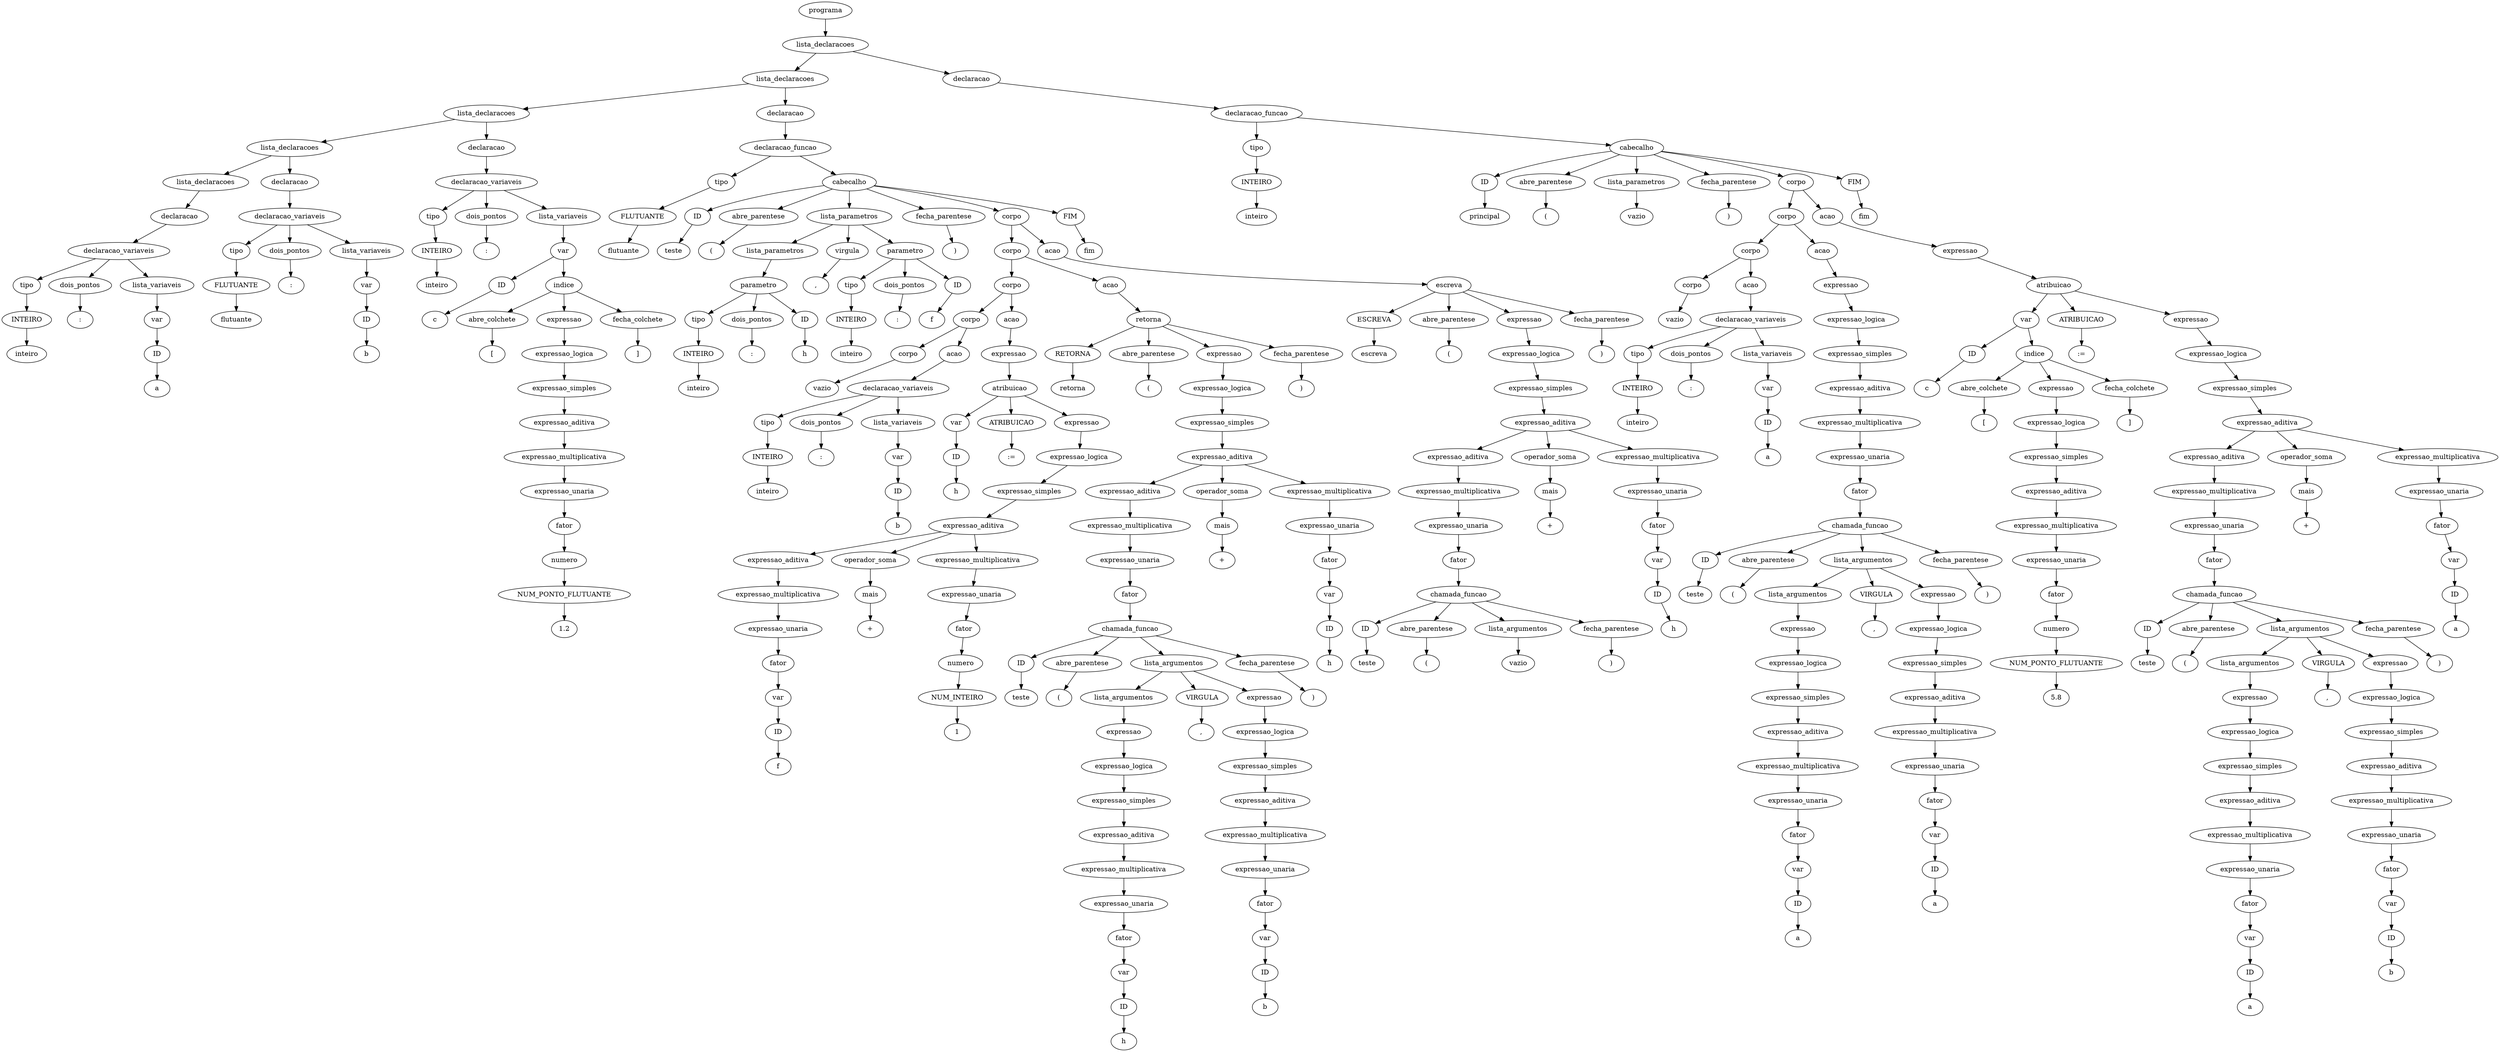 digraph tree {
    "0x7fa2ab0d6340" [label="programa"];
    "0x7fa2ab064430" [label="lista_declaracoes"];
    "0x7fa2ab0d6c70" [label="lista_declaracoes"];
    "0x7fa2ab180eb0" [label="lista_declaracoes"];
    "0x7fa2ab180cd0" [label="lista_declaracoes"];
    "0x7fa2ab20e9a0" [label="lista_declaracoes"];
    "0x7fa2ae5b4be0" [label="declaracao"];
    "0x7fa2ab20e8b0" [label="declaracao_variaveis"];
    "0x7fa2ab20e880" [label="tipo"];
    "0x7fa2ab20e940" [label="INTEIRO"];
    "0x7fa2ab20e910" [label="inteiro"];
    "0x7fa2ab20e700" [label="dois_pontos"];
    "0x7fa2ab180d60" [label=":"];
    "0x7fa2ab20ea30" [label="lista_variaveis"];
    "0x7fa2ab20ee50" [label="var"];
    "0x7fa2ab248160" [label="ID"];
    "0x7fa2ab180df0" [label="a"];
    "0x7fa2ab180c10" [label="declaracao"];
    "0x7fa2ab180b50" [label="declaracao_variaveis"];
    "0x7fa2ab180e20" [label="tipo"];
    "0x7fa2ab180b80" [label="FLUTUANTE"];
    "0x7fa2ab180d00" [label="flutuante"];
    "0x7fa2ab180fa0" [label="dois_pontos"];
    "0x7fa2ab180fd0" [label=":"];
    "0x7fa2ab180ca0" [label="lista_variaveis"];
    "0x7fa2ab180bb0" [label="var"];
    "0x7fa2ab180be0" [label="ID"];
    "0x7fa2ab180ee0" [label="b"];
    "0x7fa2ab180c70" [label="declaracao"];
    "0x7fa2ab0d6520" [label="declaracao_variaveis"];
    "0x7fa2ab20e8e0" [label="tipo"];
    "0x7fa2ab20ea60" [label="INTEIRO"];
    "0x7fa2ab180f40" [label="inteiro"];
    "0x7fa2ab0d6400" [label="dois_pontos"];
    "0x7fa2ab0d61c0" [label=":"];
    "0x7fa2ab0d60a0" [label="lista_variaveis"];
    "0x7fa2ab0d60d0" [label="var"];
    "0x7fa2ab0d6100" [label="ID"];
    "0x7fa2ab0d6310" [label="c"];
    "0x7fa2ab0d62e0" [label="indice"];
    "0x7fa2ab0d6370" [label="abre_colchete"];
    "0x7fa2ab0d6460" [label="["];
    "0x7fa2ab0d62b0" [label="expressao"];
    "0x7fa2ab0d6280" [label="expressao_logica"];
    "0x7fa2ab0d61f0" [label="expressao_simples"];
    "0x7fa2ab0d6160" [label="expressao_aditiva"];
    "0x7fa2ab0d6250" [label="expressao_multiplicativa"];
    "0x7fa2ab0d6070" [label="expressao_unaria"];
    "0x7fa2ab0d6130" [label="fator"];
    "0x7fa2ab180f10" [label="numero"];
    "0x7fa2ab180c40" [label="NUM_PONTO_FLUTUANTE"];
    "0x7fa2ab0d6220" [label="1.2"];
    "0x7fa2ab0d6490" [label="fecha_colchete"];
    "0x7fa2ab0d64c0" [label="]"];
    "0x7fa2ab0d6550" [label="declaracao"];
    "0x7fa2ab0d64f0" [label="declaracao_funcao"];
    "0x7fa2ab180e80" [label="tipo"];
    "0x7fa2ab180b20" [label="FLUTUANTE"];
    "0x7fa2ab0d6580" [label="flutuante"];
    "0x7fa2ab0c2370" [label="cabecalho"];
    "0x7fa2ab190910" [label="ID"];
    "0x7fa2ab190940" [label="teste"];
    "0x7fa2ab190190" [label="abre_parentese"];
    "0x7fa2ab1905b0" [label="("];
    "0x7fa2ab0d6730" [label="lista_parametros"];
    "0x7fa2ab0d65b0" [label="lista_parametros"];
    "0x7fa2ab0d65e0" [label="parametro"];
    "0x7fa2ab0d6430" [label="tipo"];
    "0x7fa2ab0d63d0" [label="INTEIRO"];
    "0x7fa2ab0d6790" [label="inteiro"];
    "0x7fa2ab0d6610" [label="dois_pontos"];
    "0x7fa2ab0d6970" [label=":"];
    "0x7fa2ab0d69a0" [label="ID"];
    "0x7fa2ab0d69d0" [label="h"];
    "0x7fa2ab0d6a60" [label="virgula"];
    "0x7fa2ab0d6850" [label=","];
    "0x7fa2ab0d6670" [label="parametro"];
    "0x7fa2ab0d67f0" [label="tipo"];
    "0x7fa2ab0d6940" [label="INTEIRO"];
    "0x7fa2ab0d6a90" [label="inteiro"];
    "0x7fa2ab0d66d0" [label="dois_pontos"];
    "0x7fa2ab0d6be0" [label=":"];
    "0x7fa2ab0d6c10" [label="ID"];
    "0x7fa2ab0d6c40" [label="f"];
    "0x7fa2ab190610" [label="fecha_parentese"];
    "0x7fa2ab190970" [label=")"];
    "0x7fa2ab0c22e0" [label="corpo"];
    "0x7fa2ab0c2f40" [label="corpo"];
    "0x7fa2ab0c2550" [label="corpo"];
    "0x7fa2ab0d6df0" [label="corpo"];
    "0x7fa2ab0d6910" [label="corpo"];
    "0x7fa2ab0d6a00" [label="vazio"];
    "0x7fa2ab0d6ac0" [label="acao"];
    "0x7fa2ab0d6d90" [label="declaracao_variaveis"];
    "0x7fa2ab0d68b0" [label="tipo"];
    "0x7fa2ab0d6b20" [label="INTEIRO"];
    "0x7fa2ab0d6d60" [label="inteiro"];
    "0x7fa2ab0d6e50" [label="dois_pontos"];
    "0x7fa2ab0d6f70" [label=":"];
    "0x7fa2ab0d6dc0" [label="lista_variaveis"];
    "0x7fa2ab0d6cd0" [label="var"];
    "0x7fa2ab0d6af0" [label="ID"];
    "0x7fa2ab0d6eb0" [label="b"];
    "0x7fa2ab0d6ee0" [label="acao"];
    "0x7fa2ab0d6f40" [label="expressao"];
    "0x7fa2ab0c2250" [label="atribuicao"];
    "0x7fa2ab0d6a30" [label="var"];
    "0x7fa2ab0d68e0" [label="ID"];
    "0x7fa2ab0d6fd0" [label="h"];
    "0x7fa2ab0c21f0" [label="ATRIBUICAO"];
    "0x7fa2ab0c24c0" [label=":="];
    "0x7fa2ab0c2490" [label="expressao"];
    "0x7fa2ab0c2460" [label="expressao_logica"];
    "0x7fa2ab0c21c0" [label="expressao_simples"];
    "0x7fa2ab0c22b0" [label="expressao_aditiva"];
    "0x7fa2ab0c20a0" [label="expressao_aditiva"];
    "0x7fa2ab0c2190" [label="expressao_multiplicativa"];
    "0x7fa2ab0c2040" [label="expressao_unaria"];
    "0x7fa2ab0c2070" [label="fator"];
    "0x7fa2ab0d6e80" [label="var"];
    "0x7fa2ab0d6e20" [label="ID"];
    "0x7fa2ab0c2160" [label="f"];
    "0x7fa2ab0c2310" [label="operador_soma"];
    "0x7fa2ab0c2130" [label="mais"];
    "0x7fa2ab0c2220" [label="+"];
    "0x7fa2ab0c2430" [label="expressao_multiplicativa"];
    "0x7fa2ab0c2340" [label="expressao_unaria"];
    "0x7fa2ab0c2280" [label="fator"];
    "0x7fa2ab0c20d0" [label="numero"];
    "0x7fa2ab0c2100" [label="NUM_INTEIRO"];
    "0x7fa2ab0c2400" [label="1"];
    "0x7fa2ab0c2fd0" [label="acao"];
    "0x7fa2ab0c2640" [label="retorna"];
    "0x7fa2ab0c25e0" [label="RETORNA"];
    "0x7fa2ab190040" [label="retorna"];
    "0x7fa2ab190070" [label="abre_parentese"];
    "0x7fa2ab1900a0" [label="("];
    "0x7fa2ab0c2eb0" [label="expressao"];
    "0x7fa2ab0c2e80" [label="expressao_logica"];
    "0x7fa2ab0c2d30" [label="expressao_simples"];
    "0x7fa2ab0c2b80" [label="expressao_aditiva"];
    "0x7fa2ab0c25b0" [label="expressao_aditiva"];
    "0x7fa2ab0c2d00" [label="expressao_multiplicativa"];
    "0x7fa2ab0c2be0" [label="expressao_unaria"];
    "0x7fa2ab0c2ca0" [label="fator"];
    "0x7fa2ab0c2820" [label="chamada_funcao"];
    "0x7fa2ab0c28b0" [label="ID"];
    "0x7fa2ab0c26d0" [label="teste"];
    "0x7fa2ab0c2700" [label="abre_parentese"];
    "0x7fa2ab0c2ac0" [label="("];
    "0x7fa2ab0c2a90" [label="lista_argumentos"];
    "0x7fa2ab0c27c0" [label="lista_argumentos"];
    "0x7fa2ab0c2790" [label="expressao"];
    "0x7fa2ab0c2760" [label="expressao_logica"];
    "0x7fa2ab0c2730" [label="expressao_simples"];
    "0x7fa2ab0c26a0" [label="expressao_aditiva"];
    "0x7fa2ab0d6d00" [label="expressao_multiplicativa"];
    "0x7fa2ab0c2580" [label="expressao_unaria"];
    "0x7fa2ab0c2670" [label="fator"];
    "0x7fa2ab0d6d30" [label="var"];
    "0x7fa2ab0d6bb0" [label="ID"];
    "0x7fa2ab0d6f10" [label="h"];
    "0x7fa2ab0c2b20" [label="VIRGULA"];
    "0x7fa2ab0c2bb0" [label=","];
    "0x7fa2ab0c2a60" [label="expressao"];
    "0x7fa2ab0c2a30" [label="expressao_logica"];
    "0x7fa2ab0c29a0" [label="expressao_simples"];
    "0x7fa2ab0c2910" [label="expressao_aditiva"];
    "0x7fa2ab0c2a00" [label="expressao_multiplicativa"];
    "0x7fa2ab0c2850" [label="expressao_unaria"];
    "0x7fa2ab0c28e0" [label="fator"];
    "0x7fa2ab0c27f0" [label="var"];
    "0x7fa2ab0c2880" [label="ID"];
    "0x7fa2ab0c29d0" [label="b"];
    "0x7fa2ab0c2b50" [label="fecha_parentese"];
    "0x7fa2ab0c2cd0" [label=")"];
    "0x7fa2ab0c2970" [label="operador_soma"];
    "0x7fa2ab0c2c70" [label="mais"];
    "0x7fa2ab0c2610" [label="+"];
    "0x7fa2ab0c2e50" [label="expressao_multiplicativa"];
    "0x7fa2ab0c2d60" [label="expressao_unaria"];
    "0x7fa2ab0c2af0" [label="fator"];
    "0x7fa2ab0c2c10" [label="var"];
    "0x7fa2ab0c2c40" [label="ID"];
    "0x7fa2ab0c2e20" [label="h"];
    "0x7fa2ab1900d0" [label="fecha_parentese"];
    "0x7fa2ab190100" [label=")"];
    "0x7fa2ab0c2f70" [label="acao"];
    "0x7fa2ab1904f0" [label="escreva"];
    "0x7fa2ab1902b0" [label="ESCREVA"];
    "0x7fa2ab190820" [label="escreva"];
    "0x7fa2ab190850" [label="abre_parentese"];
    "0x7fa2ab190880" [label="("];
    "0x7fa2ab190700" [label="expressao"];
    "0x7fa2ab1906d0" [label="expressao_logica"];
    "0x7fa2ab0c2d90" [label="expressao_simples"];
    "0x7fa2ab190130" [label="expressao_aditiva"];
    "0x7fa2ab0c2940" [label="expressao_aditiva"];
    "0x7fa2ab190490" [label="expressao_multiplicativa"];
    "0x7fa2ab0c2dc0" [label="expressao_unaria"];
    "0x7fa2ab0c2f10" [label="fator"];
    "0x7fa2ab0c2ee0" [label="chamada_funcao"];
    "0x7fa2ab1901f0" [label="ID"];
    "0x7fa2ab190310" [label="teste"];
    "0x7fa2ab190340" [label="abre_parentese"];
    "0x7fa2ab190370" [label="("];
    "0x7fa2ab190160" [label="lista_argumentos"];
    "0x7fa2ab0c2520" [label="vazio"];
    "0x7fa2ab1903a0" [label="fecha_parentese"];
    "0x7fa2ab1903d0" [label=")"];
    "0x7fa2ab1901c0" [label="operador_soma"];
    "0x7fa2ab0c23a0" [label="mais"];
    "0x7fa2ab190220" [label="+"];
    "0x7fa2ab1906a0" [label="expressao_multiplicativa"];
    "0x7fa2ab190550" [label="expressao_unaria"];
    "0x7fa2ab1902e0" [label="fator"];
    "0x7fa2ab190250" [label="var"];
    "0x7fa2ab190280" [label="ID"];
    "0x7fa2ab190670" [label="h"];
    "0x7fa2ab1908b0" [label="fecha_parentese"];
    "0x7fa2ab1908e0" [label=")"];
    "0x7fa2ab1909a0" [label="FIM"];
    "0x7fa2ab1909d0" [label="fim"];
    "0x7fa2ab0d6ca0" [label="declaracao"];
    "0x7fa2ab0d6b50" [label="declaracao_funcao"];
    "0x7fa2ab180e50" [label="tipo"];
    "0x7fa2ab180f70" [label="INTEIRO"];
    "0x7fa2ab0d6040" [label="inteiro"];
    "0x7fa2ab064610" [label="cabecalho"];
    "0x7fa2ab064a30" [label="ID"];
    "0x7fa2ab0648e0" [label="principal"];
    "0x7fa2ab06d490" [label="abre_parentese"];
    "0x7fa2ab06d4c0" [label="("];
    "0x7fa2ab1907f0" [label="lista_parametros"];
    "0x7fa2ab190760" [label="vazio"];
    "0x7fa2ab06d4f0" [label="fecha_parentese"];
    "0x7fa2ab06d520" [label=")"];
    "0x7fa2ab06d400" [label="corpo"];
    "0x7fa2ab064550" [label="corpo"];
    "0x7fa2ab190ca0" [label="corpo"];
    "0x7fa2ab190b20" [label="corpo"];
    "0x7fa2ab0d63a0" [label="vazio"];
    "0x7fa2ab190b50" [label="acao"];
    "0x7fa2ab190c40" [label="declaracao_variaveis"];
    "0x7fa2ab1907c0" [label="tipo"];
    "0x7fa2ab190a60" [label="INTEIRO"];
    "0x7fa2ab190c10" [label="inteiro"];
    "0x7fa2ab190d00" [label="dois_pontos"];
    "0x7fa2ab190e20" [label=":"];
    "0x7fa2ab190c70" [label="lista_variaveis"];
    "0x7fa2ab190ac0" [label="var"];
    "0x7fa2ab190640" [label="ID"];
    "0x7fa2ab190d60" [label="a"];
    "0x7fa2ab0644f0" [label="acao"];
    "0x7fa2ab190bb0" [label="expressao"];
    "0x7fa2ab0645e0" [label="expressao_logica"];
    "0x7fa2ab064490" [label="expressao_simples"];
    "0x7fa2ab190cd0" [label="expressao_aditiva"];
    "0x7fa2ab0645b0" [label="expressao_multiplicativa"];
    "0x7fa2ab190d90" [label="expressao_unaria"];
    "0x7fa2ab190d30" [label="fator"];
    "0x7fa2ab190f40" [label="chamada_funcao"];
    "0x7fa2ab190f70" [label="ID"];
    "0x7fa2ab0640d0" [label="teste"];
    "0x7fa2ab064160" [label="abre_parentese"];
    "0x7fa2ab064370" [label="("];
    "0x7fa2ab064340" [label="lista_argumentos"];
    "0x7fa2ab064070" [label="lista_argumentos"];
    "0x7fa2ab064040" [label="expressao"];
    "0x7fa2ab190fd0" [label="expressao_logica"];
    "0x7fa2ab190fa0" [label="expressao_simples"];
    "0x7fa2ab190f10" [label="expressao_aditiva"];
    "0x7fa2ab190ee0" [label="expressao_multiplicativa"];
    "0x7fa2ab190df0" [label="expressao_unaria"];
    "0x7fa2ab190dc0" [label="fator"];
    "0x7fa2ab190a90" [label="var"];
    "0x7fa2ab190af0" [label="ID"];
    "0x7fa2ab190eb0" [label="a"];
    "0x7fa2ab0643d0" [label="VIRGULA"];
    "0x7fa2ab064460" [label=","];
    "0x7fa2ab064310" [label="expressao"];
    "0x7fa2ab0642e0" [label="expressao_logica"];
    "0x7fa2ab064250" [label="expressao_simples"];
    "0x7fa2ab0641c0" [label="expressao_aditiva"];
    "0x7fa2ab0642b0" [label="expressao_multiplicativa"];
    "0x7fa2ab064100" [label="expressao_unaria"];
    "0x7fa2ab064190" [label="fator"];
    "0x7fa2ab0640a0" [label="var"];
    "0x7fa2ab064130" [label="ID"];
    "0x7fa2ab064280" [label="a"];
    "0x7fa2ab064400" [label="fecha_parentese"];
    "0x7fa2ab064580" [label=")"];
    "0x7fa2ab064910" [label="acao"];
    "0x7fa2ab064a00" [label="expressao"];
    "0x7fa2ab064a60" [label="atribuicao"];
    "0x7fa2ab064640" [label="var"];
    "0x7fa2ab064670" [label="ID"];
    "0x7fa2ab064820" [label="c"];
    "0x7fa2ab0647f0" [label="indice"];
    "0x7fa2ab064880" [label="abre_colchete"];
    "0x7fa2ab064970" [label="["];
    "0x7fa2ab0647c0" [label="expressao"];
    "0x7fa2ab064790" [label="expressao_logica"];
    "0x7fa2ab064760" [label="expressao_simples"];
    "0x7fa2ab0646d0" [label="expressao_aditiva"];
    "0x7fa2ab064220" [label="expressao_multiplicativa"];
    "0x7fa2ab0641f0" [label="expressao_unaria"];
    "0x7fa2ab0646a0" [label="fator"];
    "0x7fa2ab190be0" [label="numero"];
    "0x7fa2ab190b80" [label="NUM_PONTO_FLUTUANTE"];
    "0x7fa2ab0643a0" [label="5.8"];
    "0x7fa2ab0649a0" [label="fecha_colchete"];
    "0x7fa2ab0649d0" [label="]"];
    "0x7fa2ab06d190" [label="ATRIBUICAO"];
    "0x7fa2ab06d370" [label=":="];
    "0x7fa2ab06d340" [label="expressao"];
    "0x7fa2ab06d310" [label="expressao_logica"];
    "0x7fa2ab064dc0" [label="expressao_simples"];
    "0x7fa2ab06d070" [label="expressao_aditiva"];
    "0x7fa2ab064730" [label="expressao_aditiva"];
    "0x7fa2ab064d90" [label="expressao_multiplicativa"];
    "0x7fa2ab064a90" [label="expressao_unaria"];
    "0x7fa2ab064700" [label="fator"];
    "0x7fa2ab064c70" [label="chamada_funcao"];
    "0x7fa2ab064d00" [label="ID"];
    "0x7fa2ab064b20" [label="teste"];
    "0x7fa2ab064b50" [label="abre_parentese"];
    "0x7fa2ab064f10" [label="("];
    "0x7fa2ab064ee0" [label="lista_argumentos"];
    "0x7fa2ab064c10" [label="lista_argumentos"];
    "0x7fa2ab064be0" [label="expressao"];
    "0x7fa2ab064bb0" [label="expressao_logica"];
    "0x7fa2ab064b80" [label="expressao_simples"];
    "0x7fa2ab064af0" [label="expressao_aditiva"];
    "0x7fa2ab064940" [label="expressao_multiplicativa"];
    "0x7fa2ab0648b0" [label="expressao_unaria"];
    "0x7fa2ab064ac0" [label="fator"];
    "0x7fa2ab064520" [label="var"];
    "0x7fa2ab0644c0" [label="ID"];
    "0x7fa2ab064850" [label="a"];
    "0x7fa2ab064f70" [label="VIRGULA"];
    "0x7fa2ab06d040" [label=","];
    "0x7fa2ab064eb0" [label="expressao"];
    "0x7fa2ab064e80" [label="expressao_logica"];
    "0x7fa2ab064df0" [label="expressao_simples"];
    "0x7fa2ab064d60" [label="expressao_aditiva"];
    "0x7fa2ab064e50" [label="expressao_multiplicativa"];
    "0x7fa2ab064ca0" [label="expressao_unaria"];
    "0x7fa2ab064d30" [label="fator"];
    "0x7fa2ab064c40" [label="var"];
    "0x7fa2ab064cd0" [label="ID"];
    "0x7fa2ab064e20" [label="b"];
    "0x7fa2ab064fa0" [label="fecha_parentese"];
    "0x7fa2ab06d160" [label=")"];
    "0x7fa2ab06d130" [label="operador_soma"];
    "0x7fa2ab064f40" [label="mais"];
    "0x7fa2ab064fd0" [label="+"];
    "0x7fa2ab06d2e0" [label="expressao_multiplicativa"];
    "0x7fa2ab06d1f0" [label="expressao_unaria"];
    "0x7fa2ab06d1c0" [label="fator"];
    "0x7fa2ab06d0a0" [label="var"];
    "0x7fa2ab06d0d0" [label="ID"];
    "0x7fa2ab06d2b0" [label="a"];
    "0x7fa2ab06d550" [label="FIM"];
    "0x7fa2ab06d580" [label="fim"];
    "0x7fa2ab0d6340" -> "0x7fa2ab064430";
    "0x7fa2ab064430" -> "0x7fa2ab0d6c70";
    "0x7fa2ab064430" -> "0x7fa2ab0d6ca0";
    "0x7fa2ab0d6c70" -> "0x7fa2ab180eb0";
    "0x7fa2ab0d6c70" -> "0x7fa2ab0d6550";
    "0x7fa2ab180eb0" -> "0x7fa2ab180cd0";
    "0x7fa2ab180eb0" -> "0x7fa2ab180c70";
    "0x7fa2ab180cd0" -> "0x7fa2ab20e9a0";
    "0x7fa2ab180cd0" -> "0x7fa2ab180c10";
    "0x7fa2ab20e9a0" -> "0x7fa2ae5b4be0";
    "0x7fa2ae5b4be0" -> "0x7fa2ab20e8b0";
    "0x7fa2ab20e8b0" -> "0x7fa2ab20e880";
    "0x7fa2ab20e8b0" -> "0x7fa2ab20e700";
    "0x7fa2ab20e8b0" -> "0x7fa2ab20ea30";
    "0x7fa2ab20e880" -> "0x7fa2ab20e940";
    "0x7fa2ab20e940" -> "0x7fa2ab20e910";
    "0x7fa2ab20e700" -> "0x7fa2ab180d60";
    "0x7fa2ab20ea30" -> "0x7fa2ab20ee50";
    "0x7fa2ab20ee50" -> "0x7fa2ab248160";
    "0x7fa2ab248160" -> "0x7fa2ab180df0";
    "0x7fa2ab180c10" -> "0x7fa2ab180b50";
    "0x7fa2ab180b50" -> "0x7fa2ab180e20";
    "0x7fa2ab180b50" -> "0x7fa2ab180fa0";
    "0x7fa2ab180b50" -> "0x7fa2ab180ca0";
    "0x7fa2ab180e20" -> "0x7fa2ab180b80";
    "0x7fa2ab180b80" -> "0x7fa2ab180d00";
    "0x7fa2ab180fa0" -> "0x7fa2ab180fd0";
    "0x7fa2ab180ca0" -> "0x7fa2ab180bb0";
    "0x7fa2ab180bb0" -> "0x7fa2ab180be0";
    "0x7fa2ab180be0" -> "0x7fa2ab180ee0";
    "0x7fa2ab180c70" -> "0x7fa2ab0d6520";
    "0x7fa2ab0d6520" -> "0x7fa2ab20e8e0";
    "0x7fa2ab0d6520" -> "0x7fa2ab0d6400";
    "0x7fa2ab0d6520" -> "0x7fa2ab0d60a0";
    "0x7fa2ab20e8e0" -> "0x7fa2ab20ea60";
    "0x7fa2ab20ea60" -> "0x7fa2ab180f40";
    "0x7fa2ab0d6400" -> "0x7fa2ab0d61c0";
    "0x7fa2ab0d60a0" -> "0x7fa2ab0d60d0";
    "0x7fa2ab0d60d0" -> "0x7fa2ab0d6100";
    "0x7fa2ab0d60d0" -> "0x7fa2ab0d62e0";
    "0x7fa2ab0d6100" -> "0x7fa2ab0d6310";
    "0x7fa2ab0d62e0" -> "0x7fa2ab0d6370";
    "0x7fa2ab0d62e0" -> "0x7fa2ab0d62b0";
    "0x7fa2ab0d62e0" -> "0x7fa2ab0d6490";
    "0x7fa2ab0d6370" -> "0x7fa2ab0d6460";
    "0x7fa2ab0d62b0" -> "0x7fa2ab0d6280";
    "0x7fa2ab0d6280" -> "0x7fa2ab0d61f0";
    "0x7fa2ab0d61f0" -> "0x7fa2ab0d6160";
    "0x7fa2ab0d6160" -> "0x7fa2ab0d6250";
    "0x7fa2ab0d6250" -> "0x7fa2ab0d6070";
    "0x7fa2ab0d6070" -> "0x7fa2ab0d6130";
    "0x7fa2ab0d6130" -> "0x7fa2ab180f10";
    "0x7fa2ab180f10" -> "0x7fa2ab180c40";
    "0x7fa2ab180c40" -> "0x7fa2ab0d6220";
    "0x7fa2ab0d6490" -> "0x7fa2ab0d64c0";
    "0x7fa2ab0d6550" -> "0x7fa2ab0d64f0";
    "0x7fa2ab0d64f0" -> "0x7fa2ab180e80";
    "0x7fa2ab0d64f0" -> "0x7fa2ab0c2370";
    "0x7fa2ab180e80" -> "0x7fa2ab180b20";
    "0x7fa2ab180b20" -> "0x7fa2ab0d6580";
    "0x7fa2ab0c2370" -> "0x7fa2ab190910";
    "0x7fa2ab0c2370" -> "0x7fa2ab190190";
    "0x7fa2ab0c2370" -> "0x7fa2ab0d6730";
    "0x7fa2ab0c2370" -> "0x7fa2ab190610";
    "0x7fa2ab0c2370" -> "0x7fa2ab0c22e0";
    "0x7fa2ab0c2370" -> "0x7fa2ab1909a0";
    "0x7fa2ab190910" -> "0x7fa2ab190940";
    "0x7fa2ab190190" -> "0x7fa2ab1905b0";
    "0x7fa2ab0d6730" -> "0x7fa2ab0d65b0";
    "0x7fa2ab0d6730" -> "0x7fa2ab0d6a60";
    "0x7fa2ab0d6730" -> "0x7fa2ab0d6670";
    "0x7fa2ab0d65b0" -> "0x7fa2ab0d65e0";
    "0x7fa2ab0d65e0" -> "0x7fa2ab0d6430";
    "0x7fa2ab0d65e0" -> "0x7fa2ab0d6610";
    "0x7fa2ab0d65e0" -> "0x7fa2ab0d69a0";
    "0x7fa2ab0d6430" -> "0x7fa2ab0d63d0";
    "0x7fa2ab0d63d0" -> "0x7fa2ab0d6790";
    "0x7fa2ab0d6610" -> "0x7fa2ab0d6970";
    "0x7fa2ab0d69a0" -> "0x7fa2ab0d69d0";
    "0x7fa2ab0d6a60" -> "0x7fa2ab0d6850";
    "0x7fa2ab0d6670" -> "0x7fa2ab0d67f0";
    "0x7fa2ab0d6670" -> "0x7fa2ab0d66d0";
    "0x7fa2ab0d6670" -> "0x7fa2ab0d6c10";
    "0x7fa2ab0d67f0" -> "0x7fa2ab0d6940";
    "0x7fa2ab0d6940" -> "0x7fa2ab0d6a90";
    "0x7fa2ab0d66d0" -> "0x7fa2ab0d6be0";
    "0x7fa2ab0d6c10" -> "0x7fa2ab0d6c40";
    "0x7fa2ab190610" -> "0x7fa2ab190970";
    "0x7fa2ab0c22e0" -> "0x7fa2ab0c2f40";
    "0x7fa2ab0c22e0" -> "0x7fa2ab0c2f70";
    "0x7fa2ab0c2f40" -> "0x7fa2ab0c2550";
    "0x7fa2ab0c2f40" -> "0x7fa2ab0c2fd0";
    "0x7fa2ab0c2550" -> "0x7fa2ab0d6df0";
    "0x7fa2ab0c2550" -> "0x7fa2ab0d6ee0";
    "0x7fa2ab0d6df0" -> "0x7fa2ab0d6910";
    "0x7fa2ab0d6df0" -> "0x7fa2ab0d6ac0";
    "0x7fa2ab0d6910" -> "0x7fa2ab0d6a00";
    "0x7fa2ab0d6ac0" -> "0x7fa2ab0d6d90";
    "0x7fa2ab0d6d90" -> "0x7fa2ab0d68b0";
    "0x7fa2ab0d6d90" -> "0x7fa2ab0d6e50";
    "0x7fa2ab0d6d90" -> "0x7fa2ab0d6dc0";
    "0x7fa2ab0d68b0" -> "0x7fa2ab0d6b20";
    "0x7fa2ab0d6b20" -> "0x7fa2ab0d6d60";
    "0x7fa2ab0d6e50" -> "0x7fa2ab0d6f70";
    "0x7fa2ab0d6dc0" -> "0x7fa2ab0d6cd0";
    "0x7fa2ab0d6cd0" -> "0x7fa2ab0d6af0";
    "0x7fa2ab0d6af0" -> "0x7fa2ab0d6eb0";
    "0x7fa2ab0d6ee0" -> "0x7fa2ab0d6f40";
    "0x7fa2ab0d6f40" -> "0x7fa2ab0c2250";
    "0x7fa2ab0c2250" -> "0x7fa2ab0d6a30";
    "0x7fa2ab0c2250" -> "0x7fa2ab0c21f0";
    "0x7fa2ab0c2250" -> "0x7fa2ab0c2490";
    "0x7fa2ab0d6a30" -> "0x7fa2ab0d68e0";
    "0x7fa2ab0d68e0" -> "0x7fa2ab0d6fd0";
    "0x7fa2ab0c21f0" -> "0x7fa2ab0c24c0";
    "0x7fa2ab0c2490" -> "0x7fa2ab0c2460";
    "0x7fa2ab0c2460" -> "0x7fa2ab0c21c0";
    "0x7fa2ab0c21c0" -> "0x7fa2ab0c22b0";
    "0x7fa2ab0c22b0" -> "0x7fa2ab0c20a0";
    "0x7fa2ab0c22b0" -> "0x7fa2ab0c2310";
    "0x7fa2ab0c22b0" -> "0x7fa2ab0c2430";
    "0x7fa2ab0c20a0" -> "0x7fa2ab0c2190";
    "0x7fa2ab0c2190" -> "0x7fa2ab0c2040";
    "0x7fa2ab0c2040" -> "0x7fa2ab0c2070";
    "0x7fa2ab0c2070" -> "0x7fa2ab0d6e80";
    "0x7fa2ab0d6e80" -> "0x7fa2ab0d6e20";
    "0x7fa2ab0d6e20" -> "0x7fa2ab0c2160";
    "0x7fa2ab0c2310" -> "0x7fa2ab0c2130";
    "0x7fa2ab0c2130" -> "0x7fa2ab0c2220";
    "0x7fa2ab0c2430" -> "0x7fa2ab0c2340";
    "0x7fa2ab0c2340" -> "0x7fa2ab0c2280";
    "0x7fa2ab0c2280" -> "0x7fa2ab0c20d0";
    "0x7fa2ab0c20d0" -> "0x7fa2ab0c2100";
    "0x7fa2ab0c2100" -> "0x7fa2ab0c2400";
    "0x7fa2ab0c2fd0" -> "0x7fa2ab0c2640";
    "0x7fa2ab0c2640" -> "0x7fa2ab0c25e0";
    "0x7fa2ab0c2640" -> "0x7fa2ab190070";
    "0x7fa2ab0c2640" -> "0x7fa2ab0c2eb0";
    "0x7fa2ab0c2640" -> "0x7fa2ab1900d0";
    "0x7fa2ab0c25e0" -> "0x7fa2ab190040";
    "0x7fa2ab190070" -> "0x7fa2ab1900a0";
    "0x7fa2ab0c2eb0" -> "0x7fa2ab0c2e80";
    "0x7fa2ab0c2e80" -> "0x7fa2ab0c2d30";
    "0x7fa2ab0c2d30" -> "0x7fa2ab0c2b80";
    "0x7fa2ab0c2b80" -> "0x7fa2ab0c25b0";
    "0x7fa2ab0c2b80" -> "0x7fa2ab0c2970";
    "0x7fa2ab0c2b80" -> "0x7fa2ab0c2e50";
    "0x7fa2ab0c25b0" -> "0x7fa2ab0c2d00";
    "0x7fa2ab0c2d00" -> "0x7fa2ab0c2be0";
    "0x7fa2ab0c2be0" -> "0x7fa2ab0c2ca0";
    "0x7fa2ab0c2ca0" -> "0x7fa2ab0c2820";
    "0x7fa2ab0c2820" -> "0x7fa2ab0c28b0";
    "0x7fa2ab0c2820" -> "0x7fa2ab0c2700";
    "0x7fa2ab0c2820" -> "0x7fa2ab0c2a90";
    "0x7fa2ab0c2820" -> "0x7fa2ab0c2b50";
    "0x7fa2ab0c28b0" -> "0x7fa2ab0c26d0";
    "0x7fa2ab0c2700" -> "0x7fa2ab0c2ac0";
    "0x7fa2ab0c2a90" -> "0x7fa2ab0c27c0";
    "0x7fa2ab0c2a90" -> "0x7fa2ab0c2b20";
    "0x7fa2ab0c2a90" -> "0x7fa2ab0c2a60";
    "0x7fa2ab0c27c0" -> "0x7fa2ab0c2790";
    "0x7fa2ab0c2790" -> "0x7fa2ab0c2760";
    "0x7fa2ab0c2760" -> "0x7fa2ab0c2730";
    "0x7fa2ab0c2730" -> "0x7fa2ab0c26a0";
    "0x7fa2ab0c26a0" -> "0x7fa2ab0d6d00";
    "0x7fa2ab0d6d00" -> "0x7fa2ab0c2580";
    "0x7fa2ab0c2580" -> "0x7fa2ab0c2670";
    "0x7fa2ab0c2670" -> "0x7fa2ab0d6d30";
    "0x7fa2ab0d6d30" -> "0x7fa2ab0d6bb0";
    "0x7fa2ab0d6bb0" -> "0x7fa2ab0d6f10";
    "0x7fa2ab0c2b20" -> "0x7fa2ab0c2bb0";
    "0x7fa2ab0c2a60" -> "0x7fa2ab0c2a30";
    "0x7fa2ab0c2a30" -> "0x7fa2ab0c29a0";
    "0x7fa2ab0c29a0" -> "0x7fa2ab0c2910";
    "0x7fa2ab0c2910" -> "0x7fa2ab0c2a00";
    "0x7fa2ab0c2a00" -> "0x7fa2ab0c2850";
    "0x7fa2ab0c2850" -> "0x7fa2ab0c28e0";
    "0x7fa2ab0c28e0" -> "0x7fa2ab0c27f0";
    "0x7fa2ab0c27f0" -> "0x7fa2ab0c2880";
    "0x7fa2ab0c2880" -> "0x7fa2ab0c29d0";
    "0x7fa2ab0c2b50" -> "0x7fa2ab0c2cd0";
    "0x7fa2ab0c2970" -> "0x7fa2ab0c2c70";
    "0x7fa2ab0c2c70" -> "0x7fa2ab0c2610";
    "0x7fa2ab0c2e50" -> "0x7fa2ab0c2d60";
    "0x7fa2ab0c2d60" -> "0x7fa2ab0c2af0";
    "0x7fa2ab0c2af0" -> "0x7fa2ab0c2c10";
    "0x7fa2ab0c2c10" -> "0x7fa2ab0c2c40";
    "0x7fa2ab0c2c40" -> "0x7fa2ab0c2e20";
    "0x7fa2ab1900d0" -> "0x7fa2ab190100";
    "0x7fa2ab0c2f70" -> "0x7fa2ab1904f0";
    "0x7fa2ab1904f0" -> "0x7fa2ab1902b0";
    "0x7fa2ab1904f0" -> "0x7fa2ab190850";
    "0x7fa2ab1904f0" -> "0x7fa2ab190700";
    "0x7fa2ab1904f0" -> "0x7fa2ab1908b0";
    "0x7fa2ab1902b0" -> "0x7fa2ab190820";
    "0x7fa2ab190850" -> "0x7fa2ab190880";
    "0x7fa2ab190700" -> "0x7fa2ab1906d0";
    "0x7fa2ab1906d0" -> "0x7fa2ab0c2d90";
    "0x7fa2ab0c2d90" -> "0x7fa2ab190130";
    "0x7fa2ab190130" -> "0x7fa2ab0c2940";
    "0x7fa2ab190130" -> "0x7fa2ab1901c0";
    "0x7fa2ab190130" -> "0x7fa2ab1906a0";
    "0x7fa2ab0c2940" -> "0x7fa2ab190490";
    "0x7fa2ab190490" -> "0x7fa2ab0c2dc0";
    "0x7fa2ab0c2dc0" -> "0x7fa2ab0c2f10";
    "0x7fa2ab0c2f10" -> "0x7fa2ab0c2ee0";
    "0x7fa2ab0c2ee0" -> "0x7fa2ab1901f0";
    "0x7fa2ab0c2ee0" -> "0x7fa2ab190340";
    "0x7fa2ab0c2ee0" -> "0x7fa2ab190160";
    "0x7fa2ab0c2ee0" -> "0x7fa2ab1903a0";
    "0x7fa2ab1901f0" -> "0x7fa2ab190310";
    "0x7fa2ab190340" -> "0x7fa2ab190370";
    "0x7fa2ab190160" -> "0x7fa2ab0c2520";
    "0x7fa2ab1903a0" -> "0x7fa2ab1903d0";
    "0x7fa2ab1901c0" -> "0x7fa2ab0c23a0";
    "0x7fa2ab0c23a0" -> "0x7fa2ab190220";
    "0x7fa2ab1906a0" -> "0x7fa2ab190550";
    "0x7fa2ab190550" -> "0x7fa2ab1902e0";
    "0x7fa2ab1902e0" -> "0x7fa2ab190250";
    "0x7fa2ab190250" -> "0x7fa2ab190280";
    "0x7fa2ab190280" -> "0x7fa2ab190670";
    "0x7fa2ab1908b0" -> "0x7fa2ab1908e0";
    "0x7fa2ab1909a0" -> "0x7fa2ab1909d0";
    "0x7fa2ab0d6ca0" -> "0x7fa2ab0d6b50";
    "0x7fa2ab0d6b50" -> "0x7fa2ab180e50";
    "0x7fa2ab0d6b50" -> "0x7fa2ab064610";
    "0x7fa2ab180e50" -> "0x7fa2ab180f70";
    "0x7fa2ab180f70" -> "0x7fa2ab0d6040";
    "0x7fa2ab064610" -> "0x7fa2ab064a30";
    "0x7fa2ab064610" -> "0x7fa2ab06d490";
    "0x7fa2ab064610" -> "0x7fa2ab1907f0";
    "0x7fa2ab064610" -> "0x7fa2ab06d4f0";
    "0x7fa2ab064610" -> "0x7fa2ab06d400";
    "0x7fa2ab064610" -> "0x7fa2ab06d550";
    "0x7fa2ab064a30" -> "0x7fa2ab0648e0";
    "0x7fa2ab06d490" -> "0x7fa2ab06d4c0";
    "0x7fa2ab1907f0" -> "0x7fa2ab190760";
    "0x7fa2ab06d4f0" -> "0x7fa2ab06d520";
    "0x7fa2ab06d400" -> "0x7fa2ab064550";
    "0x7fa2ab06d400" -> "0x7fa2ab064910";
    "0x7fa2ab064550" -> "0x7fa2ab190ca0";
    "0x7fa2ab064550" -> "0x7fa2ab0644f0";
    "0x7fa2ab190ca0" -> "0x7fa2ab190b20";
    "0x7fa2ab190ca0" -> "0x7fa2ab190b50";
    "0x7fa2ab190b20" -> "0x7fa2ab0d63a0";
    "0x7fa2ab190b50" -> "0x7fa2ab190c40";
    "0x7fa2ab190c40" -> "0x7fa2ab1907c0";
    "0x7fa2ab190c40" -> "0x7fa2ab190d00";
    "0x7fa2ab190c40" -> "0x7fa2ab190c70";
    "0x7fa2ab1907c0" -> "0x7fa2ab190a60";
    "0x7fa2ab190a60" -> "0x7fa2ab190c10";
    "0x7fa2ab190d00" -> "0x7fa2ab190e20";
    "0x7fa2ab190c70" -> "0x7fa2ab190ac0";
    "0x7fa2ab190ac0" -> "0x7fa2ab190640";
    "0x7fa2ab190640" -> "0x7fa2ab190d60";
    "0x7fa2ab0644f0" -> "0x7fa2ab190bb0";
    "0x7fa2ab190bb0" -> "0x7fa2ab0645e0";
    "0x7fa2ab0645e0" -> "0x7fa2ab064490";
    "0x7fa2ab064490" -> "0x7fa2ab190cd0";
    "0x7fa2ab190cd0" -> "0x7fa2ab0645b0";
    "0x7fa2ab0645b0" -> "0x7fa2ab190d90";
    "0x7fa2ab190d90" -> "0x7fa2ab190d30";
    "0x7fa2ab190d30" -> "0x7fa2ab190f40";
    "0x7fa2ab190f40" -> "0x7fa2ab190f70";
    "0x7fa2ab190f40" -> "0x7fa2ab064160";
    "0x7fa2ab190f40" -> "0x7fa2ab064340";
    "0x7fa2ab190f40" -> "0x7fa2ab064400";
    "0x7fa2ab190f70" -> "0x7fa2ab0640d0";
    "0x7fa2ab064160" -> "0x7fa2ab064370";
    "0x7fa2ab064340" -> "0x7fa2ab064070";
    "0x7fa2ab064340" -> "0x7fa2ab0643d0";
    "0x7fa2ab064340" -> "0x7fa2ab064310";
    "0x7fa2ab064070" -> "0x7fa2ab064040";
    "0x7fa2ab064040" -> "0x7fa2ab190fd0";
    "0x7fa2ab190fd0" -> "0x7fa2ab190fa0";
    "0x7fa2ab190fa0" -> "0x7fa2ab190f10";
    "0x7fa2ab190f10" -> "0x7fa2ab190ee0";
    "0x7fa2ab190ee0" -> "0x7fa2ab190df0";
    "0x7fa2ab190df0" -> "0x7fa2ab190dc0";
    "0x7fa2ab190dc0" -> "0x7fa2ab190a90";
    "0x7fa2ab190a90" -> "0x7fa2ab190af0";
    "0x7fa2ab190af0" -> "0x7fa2ab190eb0";
    "0x7fa2ab0643d0" -> "0x7fa2ab064460";
    "0x7fa2ab064310" -> "0x7fa2ab0642e0";
    "0x7fa2ab0642e0" -> "0x7fa2ab064250";
    "0x7fa2ab064250" -> "0x7fa2ab0641c0";
    "0x7fa2ab0641c0" -> "0x7fa2ab0642b0";
    "0x7fa2ab0642b0" -> "0x7fa2ab064100";
    "0x7fa2ab064100" -> "0x7fa2ab064190";
    "0x7fa2ab064190" -> "0x7fa2ab0640a0";
    "0x7fa2ab0640a0" -> "0x7fa2ab064130";
    "0x7fa2ab064130" -> "0x7fa2ab064280";
    "0x7fa2ab064400" -> "0x7fa2ab064580";
    "0x7fa2ab064910" -> "0x7fa2ab064a00";
    "0x7fa2ab064a00" -> "0x7fa2ab064a60";
    "0x7fa2ab064a60" -> "0x7fa2ab064640";
    "0x7fa2ab064a60" -> "0x7fa2ab06d190";
    "0x7fa2ab064a60" -> "0x7fa2ab06d340";
    "0x7fa2ab064640" -> "0x7fa2ab064670";
    "0x7fa2ab064640" -> "0x7fa2ab0647f0";
    "0x7fa2ab064670" -> "0x7fa2ab064820";
    "0x7fa2ab0647f0" -> "0x7fa2ab064880";
    "0x7fa2ab0647f0" -> "0x7fa2ab0647c0";
    "0x7fa2ab0647f0" -> "0x7fa2ab0649a0";
    "0x7fa2ab064880" -> "0x7fa2ab064970";
    "0x7fa2ab0647c0" -> "0x7fa2ab064790";
    "0x7fa2ab064790" -> "0x7fa2ab064760";
    "0x7fa2ab064760" -> "0x7fa2ab0646d0";
    "0x7fa2ab0646d0" -> "0x7fa2ab064220";
    "0x7fa2ab064220" -> "0x7fa2ab0641f0";
    "0x7fa2ab0641f0" -> "0x7fa2ab0646a0";
    "0x7fa2ab0646a0" -> "0x7fa2ab190be0";
    "0x7fa2ab190be0" -> "0x7fa2ab190b80";
    "0x7fa2ab190b80" -> "0x7fa2ab0643a0";
    "0x7fa2ab0649a0" -> "0x7fa2ab0649d0";
    "0x7fa2ab06d190" -> "0x7fa2ab06d370";
    "0x7fa2ab06d340" -> "0x7fa2ab06d310";
    "0x7fa2ab06d310" -> "0x7fa2ab064dc0";
    "0x7fa2ab064dc0" -> "0x7fa2ab06d070";
    "0x7fa2ab06d070" -> "0x7fa2ab064730";
    "0x7fa2ab06d070" -> "0x7fa2ab06d130";
    "0x7fa2ab06d070" -> "0x7fa2ab06d2e0";
    "0x7fa2ab064730" -> "0x7fa2ab064d90";
    "0x7fa2ab064d90" -> "0x7fa2ab064a90";
    "0x7fa2ab064a90" -> "0x7fa2ab064700";
    "0x7fa2ab064700" -> "0x7fa2ab064c70";
    "0x7fa2ab064c70" -> "0x7fa2ab064d00";
    "0x7fa2ab064c70" -> "0x7fa2ab064b50";
    "0x7fa2ab064c70" -> "0x7fa2ab064ee0";
    "0x7fa2ab064c70" -> "0x7fa2ab064fa0";
    "0x7fa2ab064d00" -> "0x7fa2ab064b20";
    "0x7fa2ab064b50" -> "0x7fa2ab064f10";
    "0x7fa2ab064ee0" -> "0x7fa2ab064c10";
    "0x7fa2ab064ee0" -> "0x7fa2ab064f70";
    "0x7fa2ab064ee0" -> "0x7fa2ab064eb0";
    "0x7fa2ab064c10" -> "0x7fa2ab064be0";
    "0x7fa2ab064be0" -> "0x7fa2ab064bb0";
    "0x7fa2ab064bb0" -> "0x7fa2ab064b80";
    "0x7fa2ab064b80" -> "0x7fa2ab064af0";
    "0x7fa2ab064af0" -> "0x7fa2ab064940";
    "0x7fa2ab064940" -> "0x7fa2ab0648b0";
    "0x7fa2ab0648b0" -> "0x7fa2ab064ac0";
    "0x7fa2ab064ac0" -> "0x7fa2ab064520";
    "0x7fa2ab064520" -> "0x7fa2ab0644c0";
    "0x7fa2ab0644c0" -> "0x7fa2ab064850";
    "0x7fa2ab064f70" -> "0x7fa2ab06d040";
    "0x7fa2ab064eb0" -> "0x7fa2ab064e80";
    "0x7fa2ab064e80" -> "0x7fa2ab064df0";
    "0x7fa2ab064df0" -> "0x7fa2ab064d60";
    "0x7fa2ab064d60" -> "0x7fa2ab064e50";
    "0x7fa2ab064e50" -> "0x7fa2ab064ca0";
    "0x7fa2ab064ca0" -> "0x7fa2ab064d30";
    "0x7fa2ab064d30" -> "0x7fa2ab064c40";
    "0x7fa2ab064c40" -> "0x7fa2ab064cd0";
    "0x7fa2ab064cd0" -> "0x7fa2ab064e20";
    "0x7fa2ab064fa0" -> "0x7fa2ab06d160";
    "0x7fa2ab06d130" -> "0x7fa2ab064f40";
    "0x7fa2ab064f40" -> "0x7fa2ab064fd0";
    "0x7fa2ab06d2e0" -> "0x7fa2ab06d1f0";
    "0x7fa2ab06d1f0" -> "0x7fa2ab06d1c0";
    "0x7fa2ab06d1c0" -> "0x7fa2ab06d0a0";
    "0x7fa2ab06d0a0" -> "0x7fa2ab06d0d0";
    "0x7fa2ab06d0d0" -> "0x7fa2ab06d2b0";
    "0x7fa2ab06d550" -> "0x7fa2ab06d580";
}
